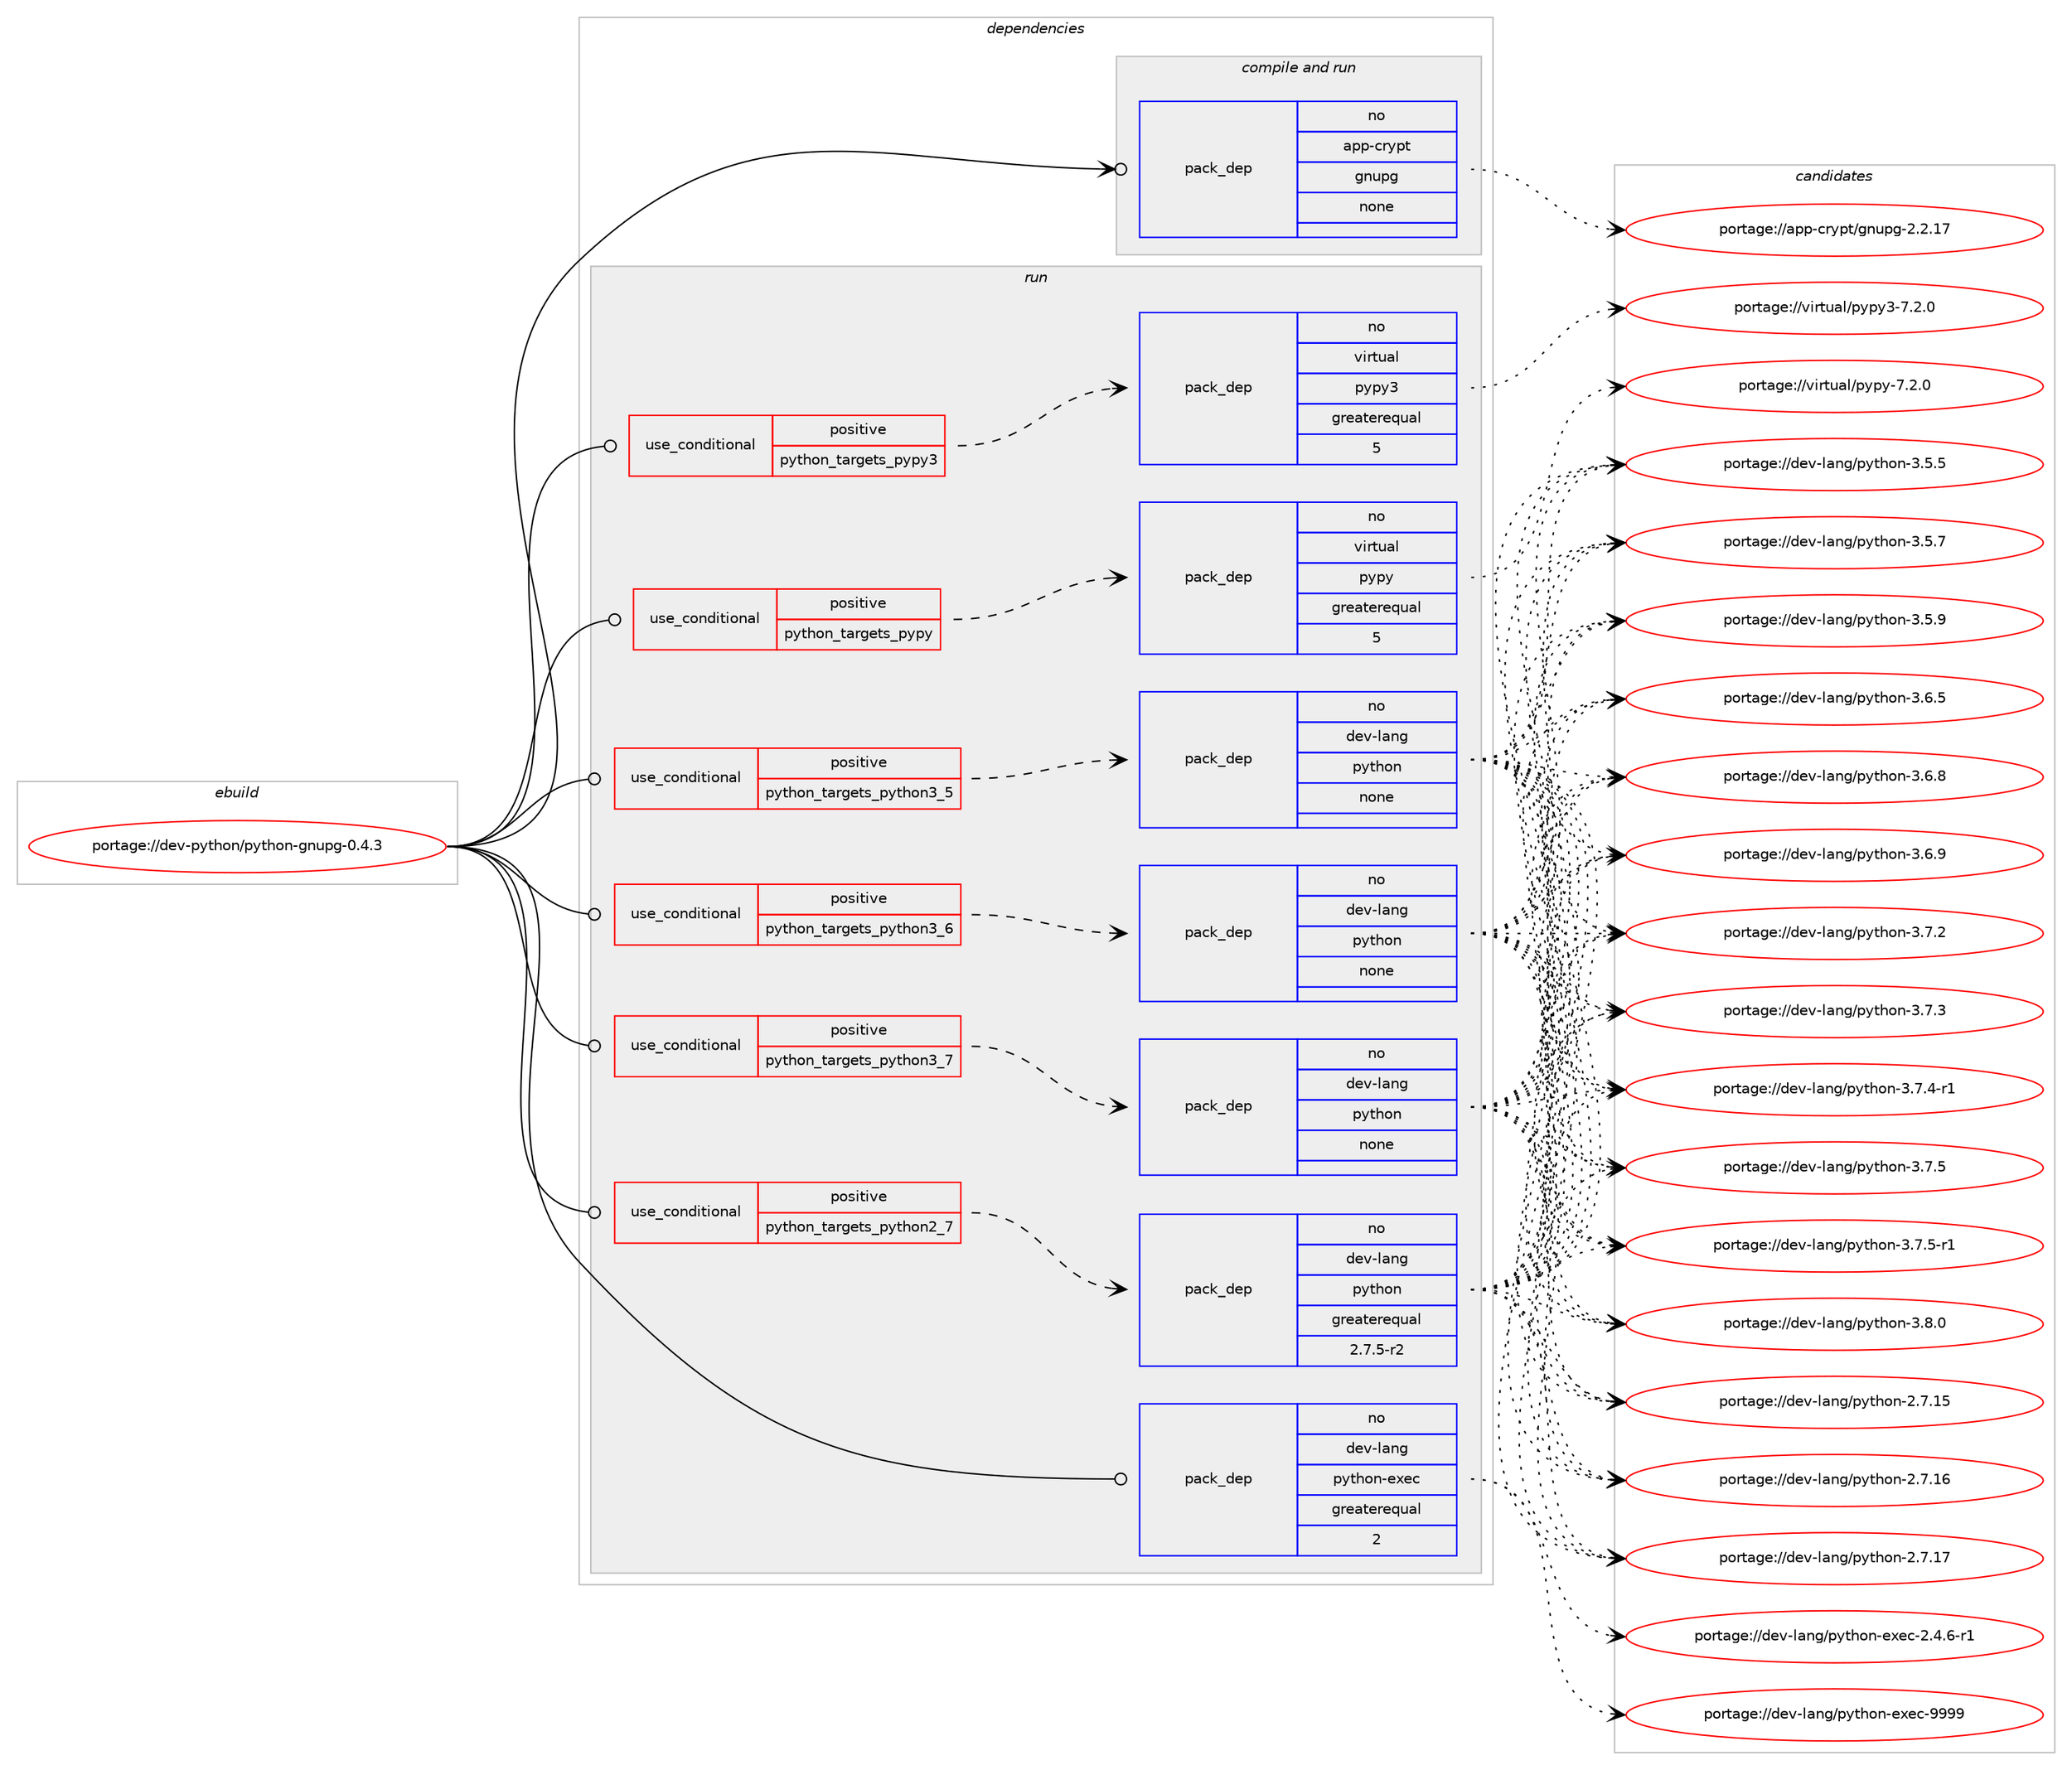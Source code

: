 digraph prolog {

# *************
# Graph options
# *************

newrank=true;
concentrate=true;
compound=true;
graph [rankdir=LR,fontname=Helvetica,fontsize=10,ranksep=1.5];#, ranksep=2.5, nodesep=0.2];
edge  [arrowhead=vee];
node  [fontname=Helvetica,fontsize=10];

# **********
# The ebuild
# **********

subgraph cluster_leftcol {
color=gray;
rank=same;
label=<<i>ebuild</i>>;
id [label="portage://dev-python/python-gnupg-0.4.3", color=red, width=4, href="../dev-python/python-gnupg-0.4.3.svg"];
}

# ****************
# The dependencies
# ****************

subgraph cluster_midcol {
color=gray;
label=<<i>dependencies</i>>;
subgraph cluster_compile {
fillcolor="#eeeeee";
style=filled;
label=<<i>compile</i>>;
}
subgraph cluster_compileandrun {
fillcolor="#eeeeee";
style=filled;
label=<<i>compile and run</i>>;
subgraph pack125907 {
dependency166174 [label=<<TABLE BORDER="0" CELLBORDER="1" CELLSPACING="0" CELLPADDING="4" WIDTH="220"><TR><TD ROWSPAN="6" CELLPADDING="30">pack_dep</TD></TR><TR><TD WIDTH="110">no</TD></TR><TR><TD>app-crypt</TD></TR><TR><TD>gnupg</TD></TR><TR><TD>none</TD></TR><TR><TD></TD></TR></TABLE>>, shape=none, color=blue];
}
id:e -> dependency166174:w [weight=20,style="solid",arrowhead="odotvee"];
}
subgraph cluster_run {
fillcolor="#eeeeee";
style=filled;
label=<<i>run</i>>;
subgraph cond36875 {
dependency166175 [label=<<TABLE BORDER="0" CELLBORDER="1" CELLSPACING="0" CELLPADDING="4"><TR><TD ROWSPAN="3" CELLPADDING="10">use_conditional</TD></TR><TR><TD>positive</TD></TR><TR><TD>python_targets_pypy</TD></TR></TABLE>>, shape=none, color=red];
subgraph pack125908 {
dependency166176 [label=<<TABLE BORDER="0" CELLBORDER="1" CELLSPACING="0" CELLPADDING="4" WIDTH="220"><TR><TD ROWSPAN="6" CELLPADDING="30">pack_dep</TD></TR><TR><TD WIDTH="110">no</TD></TR><TR><TD>virtual</TD></TR><TR><TD>pypy</TD></TR><TR><TD>greaterequal</TD></TR><TR><TD>5</TD></TR></TABLE>>, shape=none, color=blue];
}
dependency166175:e -> dependency166176:w [weight=20,style="dashed",arrowhead="vee"];
}
id:e -> dependency166175:w [weight=20,style="solid",arrowhead="odot"];
subgraph cond36876 {
dependency166177 [label=<<TABLE BORDER="0" CELLBORDER="1" CELLSPACING="0" CELLPADDING="4"><TR><TD ROWSPAN="3" CELLPADDING="10">use_conditional</TD></TR><TR><TD>positive</TD></TR><TR><TD>python_targets_pypy3</TD></TR></TABLE>>, shape=none, color=red];
subgraph pack125909 {
dependency166178 [label=<<TABLE BORDER="0" CELLBORDER="1" CELLSPACING="0" CELLPADDING="4" WIDTH="220"><TR><TD ROWSPAN="6" CELLPADDING="30">pack_dep</TD></TR><TR><TD WIDTH="110">no</TD></TR><TR><TD>virtual</TD></TR><TR><TD>pypy3</TD></TR><TR><TD>greaterequal</TD></TR><TR><TD>5</TD></TR></TABLE>>, shape=none, color=blue];
}
dependency166177:e -> dependency166178:w [weight=20,style="dashed",arrowhead="vee"];
}
id:e -> dependency166177:w [weight=20,style="solid",arrowhead="odot"];
subgraph cond36877 {
dependency166179 [label=<<TABLE BORDER="0" CELLBORDER="1" CELLSPACING="0" CELLPADDING="4"><TR><TD ROWSPAN="3" CELLPADDING="10">use_conditional</TD></TR><TR><TD>positive</TD></TR><TR><TD>python_targets_python2_7</TD></TR></TABLE>>, shape=none, color=red];
subgraph pack125910 {
dependency166180 [label=<<TABLE BORDER="0" CELLBORDER="1" CELLSPACING="0" CELLPADDING="4" WIDTH="220"><TR><TD ROWSPAN="6" CELLPADDING="30">pack_dep</TD></TR><TR><TD WIDTH="110">no</TD></TR><TR><TD>dev-lang</TD></TR><TR><TD>python</TD></TR><TR><TD>greaterequal</TD></TR><TR><TD>2.7.5-r2</TD></TR></TABLE>>, shape=none, color=blue];
}
dependency166179:e -> dependency166180:w [weight=20,style="dashed",arrowhead="vee"];
}
id:e -> dependency166179:w [weight=20,style="solid",arrowhead="odot"];
subgraph cond36878 {
dependency166181 [label=<<TABLE BORDER="0" CELLBORDER="1" CELLSPACING="0" CELLPADDING="4"><TR><TD ROWSPAN="3" CELLPADDING="10">use_conditional</TD></TR><TR><TD>positive</TD></TR><TR><TD>python_targets_python3_5</TD></TR></TABLE>>, shape=none, color=red];
subgraph pack125911 {
dependency166182 [label=<<TABLE BORDER="0" CELLBORDER="1" CELLSPACING="0" CELLPADDING="4" WIDTH="220"><TR><TD ROWSPAN="6" CELLPADDING="30">pack_dep</TD></TR><TR><TD WIDTH="110">no</TD></TR><TR><TD>dev-lang</TD></TR><TR><TD>python</TD></TR><TR><TD>none</TD></TR><TR><TD></TD></TR></TABLE>>, shape=none, color=blue];
}
dependency166181:e -> dependency166182:w [weight=20,style="dashed",arrowhead="vee"];
}
id:e -> dependency166181:w [weight=20,style="solid",arrowhead="odot"];
subgraph cond36879 {
dependency166183 [label=<<TABLE BORDER="0" CELLBORDER="1" CELLSPACING="0" CELLPADDING="4"><TR><TD ROWSPAN="3" CELLPADDING="10">use_conditional</TD></TR><TR><TD>positive</TD></TR><TR><TD>python_targets_python3_6</TD></TR></TABLE>>, shape=none, color=red];
subgraph pack125912 {
dependency166184 [label=<<TABLE BORDER="0" CELLBORDER="1" CELLSPACING="0" CELLPADDING="4" WIDTH="220"><TR><TD ROWSPAN="6" CELLPADDING="30">pack_dep</TD></TR><TR><TD WIDTH="110">no</TD></TR><TR><TD>dev-lang</TD></TR><TR><TD>python</TD></TR><TR><TD>none</TD></TR><TR><TD></TD></TR></TABLE>>, shape=none, color=blue];
}
dependency166183:e -> dependency166184:w [weight=20,style="dashed",arrowhead="vee"];
}
id:e -> dependency166183:w [weight=20,style="solid",arrowhead="odot"];
subgraph cond36880 {
dependency166185 [label=<<TABLE BORDER="0" CELLBORDER="1" CELLSPACING="0" CELLPADDING="4"><TR><TD ROWSPAN="3" CELLPADDING="10">use_conditional</TD></TR><TR><TD>positive</TD></TR><TR><TD>python_targets_python3_7</TD></TR></TABLE>>, shape=none, color=red];
subgraph pack125913 {
dependency166186 [label=<<TABLE BORDER="0" CELLBORDER="1" CELLSPACING="0" CELLPADDING="4" WIDTH="220"><TR><TD ROWSPAN="6" CELLPADDING="30">pack_dep</TD></TR><TR><TD WIDTH="110">no</TD></TR><TR><TD>dev-lang</TD></TR><TR><TD>python</TD></TR><TR><TD>none</TD></TR><TR><TD></TD></TR></TABLE>>, shape=none, color=blue];
}
dependency166185:e -> dependency166186:w [weight=20,style="dashed",arrowhead="vee"];
}
id:e -> dependency166185:w [weight=20,style="solid",arrowhead="odot"];
subgraph pack125914 {
dependency166187 [label=<<TABLE BORDER="0" CELLBORDER="1" CELLSPACING="0" CELLPADDING="4" WIDTH="220"><TR><TD ROWSPAN="6" CELLPADDING="30">pack_dep</TD></TR><TR><TD WIDTH="110">no</TD></TR><TR><TD>dev-lang</TD></TR><TR><TD>python-exec</TD></TR><TR><TD>greaterequal</TD></TR><TR><TD>2</TD></TR></TABLE>>, shape=none, color=blue];
}
id:e -> dependency166187:w [weight=20,style="solid",arrowhead="odot"];
}
}

# **************
# The candidates
# **************

subgraph cluster_choices {
rank=same;
color=gray;
label=<<i>candidates</i>>;

subgraph choice125907 {
color=black;
nodesep=1;
choiceportage9711211245991141211121164710311011711210345504650464955 [label="portage://app-crypt/gnupg-2.2.17", color=red, width=4,href="../app-crypt/gnupg-2.2.17.svg"];
dependency166174:e -> choiceportage9711211245991141211121164710311011711210345504650464955:w [style=dotted,weight="100"];
}
subgraph choice125908 {
color=black;
nodesep=1;
choiceportage1181051141161179710847112121112121455546504648 [label="portage://virtual/pypy-7.2.0", color=red, width=4,href="../virtual/pypy-7.2.0.svg"];
dependency166176:e -> choiceportage1181051141161179710847112121112121455546504648:w [style=dotted,weight="100"];
}
subgraph choice125909 {
color=black;
nodesep=1;
choiceportage118105114116117971084711212111212151455546504648 [label="portage://virtual/pypy3-7.2.0", color=red, width=4,href="../virtual/pypy3-7.2.0.svg"];
dependency166178:e -> choiceportage118105114116117971084711212111212151455546504648:w [style=dotted,weight="100"];
}
subgraph choice125910 {
color=black;
nodesep=1;
choiceportage10010111845108971101034711212111610411111045504655464953 [label="portage://dev-lang/python-2.7.15", color=red, width=4,href="../dev-lang/python-2.7.15.svg"];
choiceportage10010111845108971101034711212111610411111045504655464954 [label="portage://dev-lang/python-2.7.16", color=red, width=4,href="../dev-lang/python-2.7.16.svg"];
choiceportage10010111845108971101034711212111610411111045504655464955 [label="portage://dev-lang/python-2.7.17", color=red, width=4,href="../dev-lang/python-2.7.17.svg"];
choiceportage100101118451089711010347112121116104111110455146534653 [label="portage://dev-lang/python-3.5.5", color=red, width=4,href="../dev-lang/python-3.5.5.svg"];
choiceportage100101118451089711010347112121116104111110455146534655 [label="portage://dev-lang/python-3.5.7", color=red, width=4,href="../dev-lang/python-3.5.7.svg"];
choiceportage100101118451089711010347112121116104111110455146534657 [label="portage://dev-lang/python-3.5.9", color=red, width=4,href="../dev-lang/python-3.5.9.svg"];
choiceportage100101118451089711010347112121116104111110455146544653 [label="portage://dev-lang/python-3.6.5", color=red, width=4,href="../dev-lang/python-3.6.5.svg"];
choiceportage100101118451089711010347112121116104111110455146544656 [label="portage://dev-lang/python-3.6.8", color=red, width=4,href="../dev-lang/python-3.6.8.svg"];
choiceportage100101118451089711010347112121116104111110455146544657 [label="portage://dev-lang/python-3.6.9", color=red, width=4,href="../dev-lang/python-3.6.9.svg"];
choiceportage100101118451089711010347112121116104111110455146554650 [label="portage://dev-lang/python-3.7.2", color=red, width=4,href="../dev-lang/python-3.7.2.svg"];
choiceportage100101118451089711010347112121116104111110455146554651 [label="portage://dev-lang/python-3.7.3", color=red, width=4,href="../dev-lang/python-3.7.3.svg"];
choiceportage1001011184510897110103471121211161041111104551465546524511449 [label="portage://dev-lang/python-3.7.4-r1", color=red, width=4,href="../dev-lang/python-3.7.4-r1.svg"];
choiceportage100101118451089711010347112121116104111110455146554653 [label="portage://dev-lang/python-3.7.5", color=red, width=4,href="../dev-lang/python-3.7.5.svg"];
choiceportage1001011184510897110103471121211161041111104551465546534511449 [label="portage://dev-lang/python-3.7.5-r1", color=red, width=4,href="../dev-lang/python-3.7.5-r1.svg"];
choiceportage100101118451089711010347112121116104111110455146564648 [label="portage://dev-lang/python-3.8.0", color=red, width=4,href="../dev-lang/python-3.8.0.svg"];
dependency166180:e -> choiceportage10010111845108971101034711212111610411111045504655464953:w [style=dotted,weight="100"];
dependency166180:e -> choiceportage10010111845108971101034711212111610411111045504655464954:w [style=dotted,weight="100"];
dependency166180:e -> choiceportage10010111845108971101034711212111610411111045504655464955:w [style=dotted,weight="100"];
dependency166180:e -> choiceportage100101118451089711010347112121116104111110455146534653:w [style=dotted,weight="100"];
dependency166180:e -> choiceportage100101118451089711010347112121116104111110455146534655:w [style=dotted,weight="100"];
dependency166180:e -> choiceportage100101118451089711010347112121116104111110455146534657:w [style=dotted,weight="100"];
dependency166180:e -> choiceportage100101118451089711010347112121116104111110455146544653:w [style=dotted,weight="100"];
dependency166180:e -> choiceportage100101118451089711010347112121116104111110455146544656:w [style=dotted,weight="100"];
dependency166180:e -> choiceportage100101118451089711010347112121116104111110455146544657:w [style=dotted,weight="100"];
dependency166180:e -> choiceportage100101118451089711010347112121116104111110455146554650:w [style=dotted,weight="100"];
dependency166180:e -> choiceportage100101118451089711010347112121116104111110455146554651:w [style=dotted,weight="100"];
dependency166180:e -> choiceportage1001011184510897110103471121211161041111104551465546524511449:w [style=dotted,weight="100"];
dependency166180:e -> choiceportage100101118451089711010347112121116104111110455146554653:w [style=dotted,weight="100"];
dependency166180:e -> choiceportage1001011184510897110103471121211161041111104551465546534511449:w [style=dotted,weight="100"];
dependency166180:e -> choiceportage100101118451089711010347112121116104111110455146564648:w [style=dotted,weight="100"];
}
subgraph choice125911 {
color=black;
nodesep=1;
choiceportage10010111845108971101034711212111610411111045504655464953 [label="portage://dev-lang/python-2.7.15", color=red, width=4,href="../dev-lang/python-2.7.15.svg"];
choiceportage10010111845108971101034711212111610411111045504655464954 [label="portage://dev-lang/python-2.7.16", color=red, width=4,href="../dev-lang/python-2.7.16.svg"];
choiceportage10010111845108971101034711212111610411111045504655464955 [label="portage://dev-lang/python-2.7.17", color=red, width=4,href="../dev-lang/python-2.7.17.svg"];
choiceportage100101118451089711010347112121116104111110455146534653 [label="portage://dev-lang/python-3.5.5", color=red, width=4,href="../dev-lang/python-3.5.5.svg"];
choiceportage100101118451089711010347112121116104111110455146534655 [label="portage://dev-lang/python-3.5.7", color=red, width=4,href="../dev-lang/python-3.5.7.svg"];
choiceportage100101118451089711010347112121116104111110455146534657 [label="portage://dev-lang/python-3.5.9", color=red, width=4,href="../dev-lang/python-3.5.9.svg"];
choiceportage100101118451089711010347112121116104111110455146544653 [label="portage://dev-lang/python-3.6.5", color=red, width=4,href="../dev-lang/python-3.6.5.svg"];
choiceportage100101118451089711010347112121116104111110455146544656 [label="portage://dev-lang/python-3.6.8", color=red, width=4,href="../dev-lang/python-3.6.8.svg"];
choiceportage100101118451089711010347112121116104111110455146544657 [label="portage://dev-lang/python-3.6.9", color=red, width=4,href="../dev-lang/python-3.6.9.svg"];
choiceportage100101118451089711010347112121116104111110455146554650 [label="portage://dev-lang/python-3.7.2", color=red, width=4,href="../dev-lang/python-3.7.2.svg"];
choiceportage100101118451089711010347112121116104111110455146554651 [label="portage://dev-lang/python-3.7.3", color=red, width=4,href="../dev-lang/python-3.7.3.svg"];
choiceportage1001011184510897110103471121211161041111104551465546524511449 [label="portage://dev-lang/python-3.7.4-r1", color=red, width=4,href="../dev-lang/python-3.7.4-r1.svg"];
choiceportage100101118451089711010347112121116104111110455146554653 [label="portage://dev-lang/python-3.7.5", color=red, width=4,href="../dev-lang/python-3.7.5.svg"];
choiceportage1001011184510897110103471121211161041111104551465546534511449 [label="portage://dev-lang/python-3.7.5-r1", color=red, width=4,href="../dev-lang/python-3.7.5-r1.svg"];
choiceportage100101118451089711010347112121116104111110455146564648 [label="portage://dev-lang/python-3.8.0", color=red, width=4,href="../dev-lang/python-3.8.0.svg"];
dependency166182:e -> choiceportage10010111845108971101034711212111610411111045504655464953:w [style=dotted,weight="100"];
dependency166182:e -> choiceportage10010111845108971101034711212111610411111045504655464954:w [style=dotted,weight="100"];
dependency166182:e -> choiceportage10010111845108971101034711212111610411111045504655464955:w [style=dotted,weight="100"];
dependency166182:e -> choiceportage100101118451089711010347112121116104111110455146534653:w [style=dotted,weight="100"];
dependency166182:e -> choiceportage100101118451089711010347112121116104111110455146534655:w [style=dotted,weight="100"];
dependency166182:e -> choiceportage100101118451089711010347112121116104111110455146534657:w [style=dotted,weight="100"];
dependency166182:e -> choiceportage100101118451089711010347112121116104111110455146544653:w [style=dotted,weight="100"];
dependency166182:e -> choiceportage100101118451089711010347112121116104111110455146544656:w [style=dotted,weight="100"];
dependency166182:e -> choiceportage100101118451089711010347112121116104111110455146544657:w [style=dotted,weight="100"];
dependency166182:e -> choiceportage100101118451089711010347112121116104111110455146554650:w [style=dotted,weight="100"];
dependency166182:e -> choiceportage100101118451089711010347112121116104111110455146554651:w [style=dotted,weight="100"];
dependency166182:e -> choiceportage1001011184510897110103471121211161041111104551465546524511449:w [style=dotted,weight="100"];
dependency166182:e -> choiceportage100101118451089711010347112121116104111110455146554653:w [style=dotted,weight="100"];
dependency166182:e -> choiceportage1001011184510897110103471121211161041111104551465546534511449:w [style=dotted,weight="100"];
dependency166182:e -> choiceportage100101118451089711010347112121116104111110455146564648:w [style=dotted,weight="100"];
}
subgraph choice125912 {
color=black;
nodesep=1;
choiceportage10010111845108971101034711212111610411111045504655464953 [label="portage://dev-lang/python-2.7.15", color=red, width=4,href="../dev-lang/python-2.7.15.svg"];
choiceportage10010111845108971101034711212111610411111045504655464954 [label="portage://dev-lang/python-2.7.16", color=red, width=4,href="../dev-lang/python-2.7.16.svg"];
choiceportage10010111845108971101034711212111610411111045504655464955 [label="portage://dev-lang/python-2.7.17", color=red, width=4,href="../dev-lang/python-2.7.17.svg"];
choiceportage100101118451089711010347112121116104111110455146534653 [label="portage://dev-lang/python-3.5.5", color=red, width=4,href="../dev-lang/python-3.5.5.svg"];
choiceportage100101118451089711010347112121116104111110455146534655 [label="portage://dev-lang/python-3.5.7", color=red, width=4,href="../dev-lang/python-3.5.7.svg"];
choiceportage100101118451089711010347112121116104111110455146534657 [label="portage://dev-lang/python-3.5.9", color=red, width=4,href="../dev-lang/python-3.5.9.svg"];
choiceportage100101118451089711010347112121116104111110455146544653 [label="portage://dev-lang/python-3.6.5", color=red, width=4,href="../dev-lang/python-3.6.5.svg"];
choiceportage100101118451089711010347112121116104111110455146544656 [label="portage://dev-lang/python-3.6.8", color=red, width=4,href="../dev-lang/python-3.6.8.svg"];
choiceportage100101118451089711010347112121116104111110455146544657 [label="portage://dev-lang/python-3.6.9", color=red, width=4,href="../dev-lang/python-3.6.9.svg"];
choiceportage100101118451089711010347112121116104111110455146554650 [label="portage://dev-lang/python-3.7.2", color=red, width=4,href="../dev-lang/python-3.7.2.svg"];
choiceportage100101118451089711010347112121116104111110455146554651 [label="portage://dev-lang/python-3.7.3", color=red, width=4,href="../dev-lang/python-3.7.3.svg"];
choiceportage1001011184510897110103471121211161041111104551465546524511449 [label="portage://dev-lang/python-3.7.4-r1", color=red, width=4,href="../dev-lang/python-3.7.4-r1.svg"];
choiceportage100101118451089711010347112121116104111110455146554653 [label="portage://dev-lang/python-3.7.5", color=red, width=4,href="../dev-lang/python-3.7.5.svg"];
choiceportage1001011184510897110103471121211161041111104551465546534511449 [label="portage://dev-lang/python-3.7.5-r1", color=red, width=4,href="../dev-lang/python-3.7.5-r1.svg"];
choiceportage100101118451089711010347112121116104111110455146564648 [label="portage://dev-lang/python-3.8.0", color=red, width=4,href="../dev-lang/python-3.8.0.svg"];
dependency166184:e -> choiceportage10010111845108971101034711212111610411111045504655464953:w [style=dotted,weight="100"];
dependency166184:e -> choiceportage10010111845108971101034711212111610411111045504655464954:w [style=dotted,weight="100"];
dependency166184:e -> choiceportage10010111845108971101034711212111610411111045504655464955:w [style=dotted,weight="100"];
dependency166184:e -> choiceportage100101118451089711010347112121116104111110455146534653:w [style=dotted,weight="100"];
dependency166184:e -> choiceportage100101118451089711010347112121116104111110455146534655:w [style=dotted,weight="100"];
dependency166184:e -> choiceportage100101118451089711010347112121116104111110455146534657:w [style=dotted,weight="100"];
dependency166184:e -> choiceportage100101118451089711010347112121116104111110455146544653:w [style=dotted,weight="100"];
dependency166184:e -> choiceportage100101118451089711010347112121116104111110455146544656:w [style=dotted,weight="100"];
dependency166184:e -> choiceportage100101118451089711010347112121116104111110455146544657:w [style=dotted,weight="100"];
dependency166184:e -> choiceportage100101118451089711010347112121116104111110455146554650:w [style=dotted,weight="100"];
dependency166184:e -> choiceportage100101118451089711010347112121116104111110455146554651:w [style=dotted,weight="100"];
dependency166184:e -> choiceportage1001011184510897110103471121211161041111104551465546524511449:w [style=dotted,weight="100"];
dependency166184:e -> choiceportage100101118451089711010347112121116104111110455146554653:w [style=dotted,weight="100"];
dependency166184:e -> choiceportage1001011184510897110103471121211161041111104551465546534511449:w [style=dotted,weight="100"];
dependency166184:e -> choiceportage100101118451089711010347112121116104111110455146564648:w [style=dotted,weight="100"];
}
subgraph choice125913 {
color=black;
nodesep=1;
choiceportage10010111845108971101034711212111610411111045504655464953 [label="portage://dev-lang/python-2.7.15", color=red, width=4,href="../dev-lang/python-2.7.15.svg"];
choiceportage10010111845108971101034711212111610411111045504655464954 [label="portage://dev-lang/python-2.7.16", color=red, width=4,href="../dev-lang/python-2.7.16.svg"];
choiceportage10010111845108971101034711212111610411111045504655464955 [label="portage://dev-lang/python-2.7.17", color=red, width=4,href="../dev-lang/python-2.7.17.svg"];
choiceportage100101118451089711010347112121116104111110455146534653 [label="portage://dev-lang/python-3.5.5", color=red, width=4,href="../dev-lang/python-3.5.5.svg"];
choiceportage100101118451089711010347112121116104111110455146534655 [label="portage://dev-lang/python-3.5.7", color=red, width=4,href="../dev-lang/python-3.5.7.svg"];
choiceportage100101118451089711010347112121116104111110455146534657 [label="portage://dev-lang/python-3.5.9", color=red, width=4,href="../dev-lang/python-3.5.9.svg"];
choiceportage100101118451089711010347112121116104111110455146544653 [label="portage://dev-lang/python-3.6.5", color=red, width=4,href="../dev-lang/python-3.6.5.svg"];
choiceportage100101118451089711010347112121116104111110455146544656 [label="portage://dev-lang/python-3.6.8", color=red, width=4,href="../dev-lang/python-3.6.8.svg"];
choiceportage100101118451089711010347112121116104111110455146544657 [label="portage://dev-lang/python-3.6.9", color=red, width=4,href="../dev-lang/python-3.6.9.svg"];
choiceportage100101118451089711010347112121116104111110455146554650 [label="portage://dev-lang/python-3.7.2", color=red, width=4,href="../dev-lang/python-3.7.2.svg"];
choiceportage100101118451089711010347112121116104111110455146554651 [label="portage://dev-lang/python-3.7.3", color=red, width=4,href="../dev-lang/python-3.7.3.svg"];
choiceportage1001011184510897110103471121211161041111104551465546524511449 [label="portage://dev-lang/python-3.7.4-r1", color=red, width=4,href="../dev-lang/python-3.7.4-r1.svg"];
choiceportage100101118451089711010347112121116104111110455146554653 [label="portage://dev-lang/python-3.7.5", color=red, width=4,href="../dev-lang/python-3.7.5.svg"];
choiceportage1001011184510897110103471121211161041111104551465546534511449 [label="portage://dev-lang/python-3.7.5-r1", color=red, width=4,href="../dev-lang/python-3.7.5-r1.svg"];
choiceportage100101118451089711010347112121116104111110455146564648 [label="portage://dev-lang/python-3.8.0", color=red, width=4,href="../dev-lang/python-3.8.0.svg"];
dependency166186:e -> choiceportage10010111845108971101034711212111610411111045504655464953:w [style=dotted,weight="100"];
dependency166186:e -> choiceportage10010111845108971101034711212111610411111045504655464954:w [style=dotted,weight="100"];
dependency166186:e -> choiceportage10010111845108971101034711212111610411111045504655464955:w [style=dotted,weight="100"];
dependency166186:e -> choiceportage100101118451089711010347112121116104111110455146534653:w [style=dotted,weight="100"];
dependency166186:e -> choiceportage100101118451089711010347112121116104111110455146534655:w [style=dotted,weight="100"];
dependency166186:e -> choiceportage100101118451089711010347112121116104111110455146534657:w [style=dotted,weight="100"];
dependency166186:e -> choiceportage100101118451089711010347112121116104111110455146544653:w [style=dotted,weight="100"];
dependency166186:e -> choiceportage100101118451089711010347112121116104111110455146544656:w [style=dotted,weight="100"];
dependency166186:e -> choiceportage100101118451089711010347112121116104111110455146544657:w [style=dotted,weight="100"];
dependency166186:e -> choiceportage100101118451089711010347112121116104111110455146554650:w [style=dotted,weight="100"];
dependency166186:e -> choiceportage100101118451089711010347112121116104111110455146554651:w [style=dotted,weight="100"];
dependency166186:e -> choiceportage1001011184510897110103471121211161041111104551465546524511449:w [style=dotted,weight="100"];
dependency166186:e -> choiceportage100101118451089711010347112121116104111110455146554653:w [style=dotted,weight="100"];
dependency166186:e -> choiceportage1001011184510897110103471121211161041111104551465546534511449:w [style=dotted,weight="100"];
dependency166186:e -> choiceportage100101118451089711010347112121116104111110455146564648:w [style=dotted,weight="100"];
}
subgraph choice125914 {
color=black;
nodesep=1;
choiceportage10010111845108971101034711212111610411111045101120101994550465246544511449 [label="portage://dev-lang/python-exec-2.4.6-r1", color=red, width=4,href="../dev-lang/python-exec-2.4.6-r1.svg"];
choiceportage10010111845108971101034711212111610411111045101120101994557575757 [label="portage://dev-lang/python-exec-9999", color=red, width=4,href="../dev-lang/python-exec-9999.svg"];
dependency166187:e -> choiceportage10010111845108971101034711212111610411111045101120101994550465246544511449:w [style=dotted,weight="100"];
dependency166187:e -> choiceportage10010111845108971101034711212111610411111045101120101994557575757:w [style=dotted,weight="100"];
}
}

}
